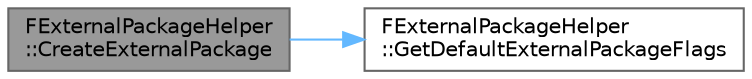 digraph "FExternalPackageHelper::CreateExternalPackage"
{
 // INTERACTIVE_SVG=YES
 // LATEX_PDF_SIZE
  bgcolor="transparent";
  edge [fontname=Helvetica,fontsize=10,labelfontname=Helvetica,labelfontsize=10];
  node [fontname=Helvetica,fontsize=10,shape=box,height=0.2,width=0.4];
  rankdir="LR";
  Node1 [id="Node000001",label="FExternalPackageHelper\l::CreateExternalPackage",height=0.2,width=0.4,color="gray40", fillcolor="grey60", style="filled", fontcolor="black",tooltip="Create an external package."];
  Node1 -> Node2 [id="edge1_Node000001_Node000002",color="steelblue1",style="solid",tooltip=" "];
  Node2 [id="Node000002",label="FExternalPackageHelper\l::GetDefaultExternalPackageFlags",height=0.2,width=0.4,color="grey40", fillcolor="white", style="filled",URL="$da/da8/classFExternalPackageHelper.html#aa126ffe35220ba781053991d6afe287c",tooltip="Returns default external package flags used to create external packages."];
}
